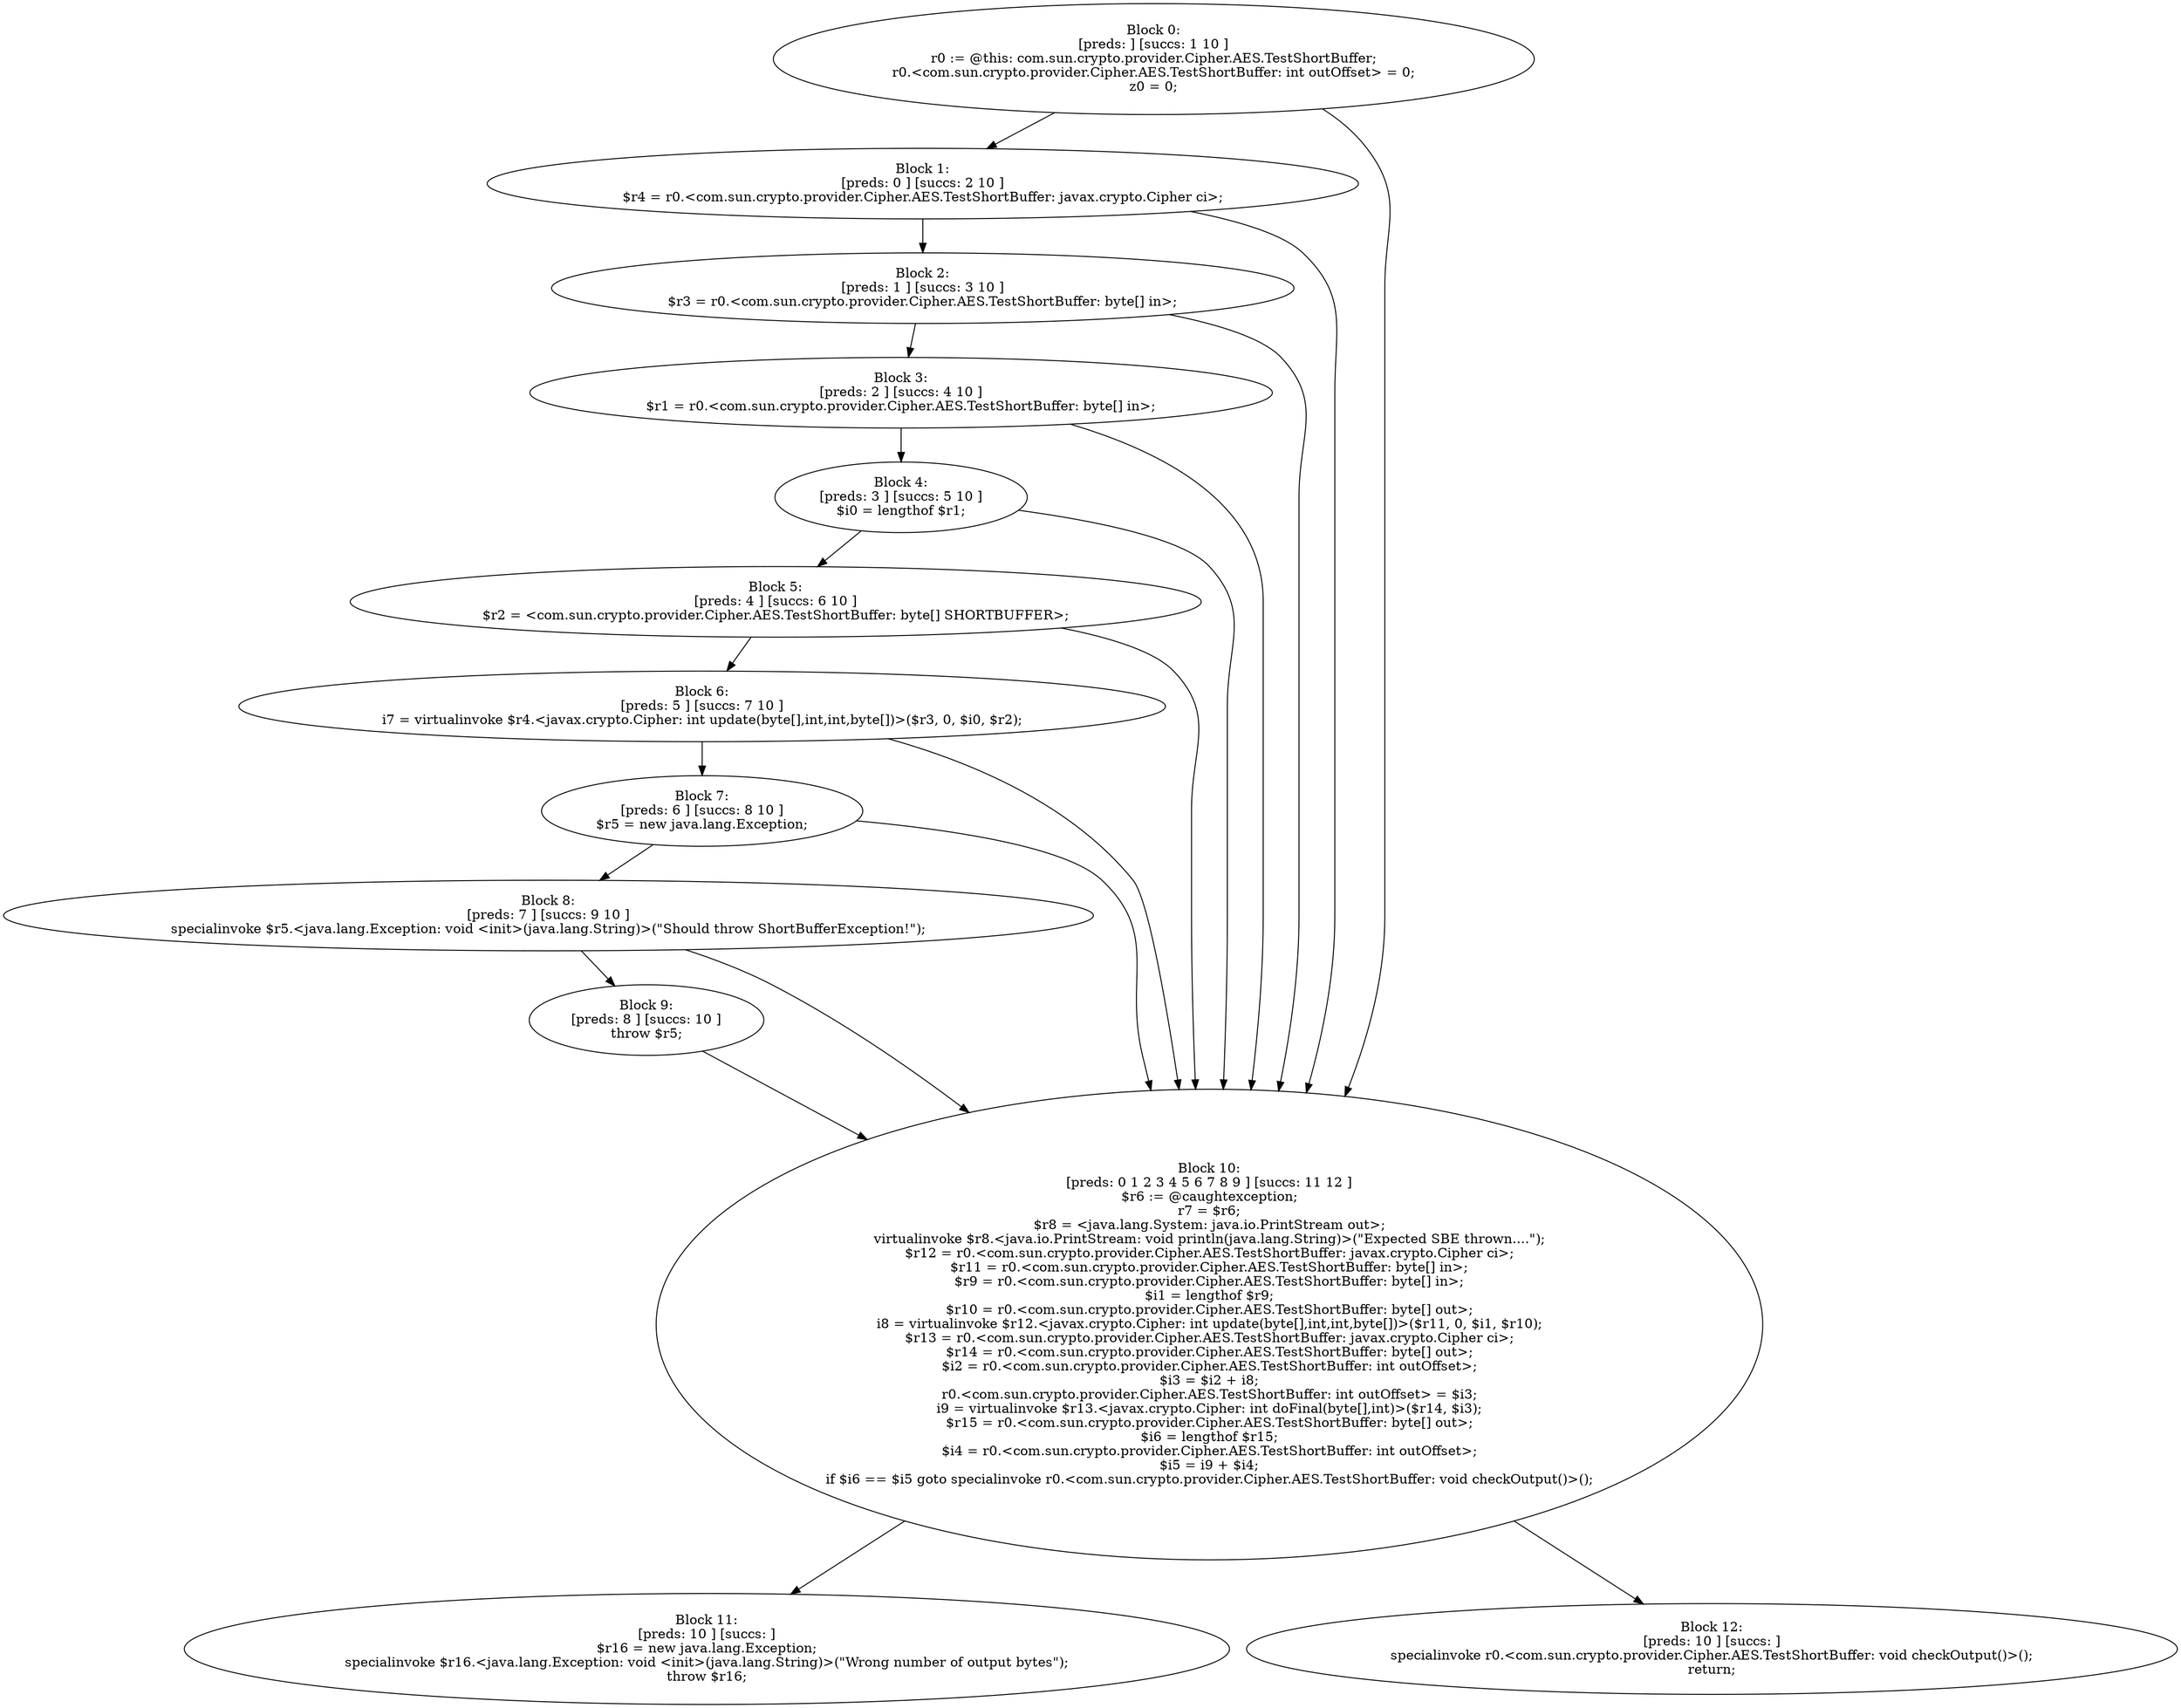 digraph "unitGraph" {
    "Block 0:
[preds: ] [succs: 1 10 ]
r0 := @this: com.sun.crypto.provider.Cipher.AES.TestShortBuffer;
r0.<com.sun.crypto.provider.Cipher.AES.TestShortBuffer: int outOffset> = 0;
z0 = 0;
"
    "Block 1:
[preds: 0 ] [succs: 2 10 ]
$r4 = r0.<com.sun.crypto.provider.Cipher.AES.TestShortBuffer: javax.crypto.Cipher ci>;
"
    "Block 2:
[preds: 1 ] [succs: 3 10 ]
$r3 = r0.<com.sun.crypto.provider.Cipher.AES.TestShortBuffer: byte[] in>;
"
    "Block 3:
[preds: 2 ] [succs: 4 10 ]
$r1 = r0.<com.sun.crypto.provider.Cipher.AES.TestShortBuffer: byte[] in>;
"
    "Block 4:
[preds: 3 ] [succs: 5 10 ]
$i0 = lengthof $r1;
"
    "Block 5:
[preds: 4 ] [succs: 6 10 ]
$r2 = <com.sun.crypto.provider.Cipher.AES.TestShortBuffer: byte[] SHORTBUFFER>;
"
    "Block 6:
[preds: 5 ] [succs: 7 10 ]
i7 = virtualinvoke $r4.<javax.crypto.Cipher: int update(byte[],int,int,byte[])>($r3, 0, $i0, $r2);
"
    "Block 7:
[preds: 6 ] [succs: 8 10 ]
$r5 = new java.lang.Exception;
"
    "Block 8:
[preds: 7 ] [succs: 9 10 ]
specialinvoke $r5.<java.lang.Exception: void <init>(java.lang.String)>(\"Should throw ShortBufferException!\");
"
    "Block 9:
[preds: 8 ] [succs: 10 ]
throw $r5;
"
    "Block 10:
[preds: 0 1 2 3 4 5 6 7 8 9 ] [succs: 11 12 ]
$r6 := @caughtexception;
r7 = $r6;
$r8 = <java.lang.System: java.io.PrintStream out>;
virtualinvoke $r8.<java.io.PrintStream: void println(java.lang.String)>(\"Expected SBE thrown....\");
$r12 = r0.<com.sun.crypto.provider.Cipher.AES.TestShortBuffer: javax.crypto.Cipher ci>;
$r11 = r0.<com.sun.crypto.provider.Cipher.AES.TestShortBuffer: byte[] in>;
$r9 = r0.<com.sun.crypto.provider.Cipher.AES.TestShortBuffer: byte[] in>;
$i1 = lengthof $r9;
$r10 = r0.<com.sun.crypto.provider.Cipher.AES.TestShortBuffer: byte[] out>;
i8 = virtualinvoke $r12.<javax.crypto.Cipher: int update(byte[],int,int,byte[])>($r11, 0, $i1, $r10);
$r13 = r0.<com.sun.crypto.provider.Cipher.AES.TestShortBuffer: javax.crypto.Cipher ci>;
$r14 = r0.<com.sun.crypto.provider.Cipher.AES.TestShortBuffer: byte[] out>;
$i2 = r0.<com.sun.crypto.provider.Cipher.AES.TestShortBuffer: int outOffset>;
$i3 = $i2 + i8;
r0.<com.sun.crypto.provider.Cipher.AES.TestShortBuffer: int outOffset> = $i3;
i9 = virtualinvoke $r13.<javax.crypto.Cipher: int doFinal(byte[],int)>($r14, $i3);
$r15 = r0.<com.sun.crypto.provider.Cipher.AES.TestShortBuffer: byte[] out>;
$i6 = lengthof $r15;
$i4 = r0.<com.sun.crypto.provider.Cipher.AES.TestShortBuffer: int outOffset>;
$i5 = i9 + $i4;
if $i6 == $i5 goto specialinvoke r0.<com.sun.crypto.provider.Cipher.AES.TestShortBuffer: void checkOutput()>();
"
    "Block 11:
[preds: 10 ] [succs: ]
$r16 = new java.lang.Exception;
specialinvoke $r16.<java.lang.Exception: void <init>(java.lang.String)>(\"Wrong number of output bytes\");
throw $r16;
"
    "Block 12:
[preds: 10 ] [succs: ]
specialinvoke r0.<com.sun.crypto.provider.Cipher.AES.TestShortBuffer: void checkOutput()>();
return;
"
    "Block 0:
[preds: ] [succs: 1 10 ]
r0 := @this: com.sun.crypto.provider.Cipher.AES.TestShortBuffer;
r0.<com.sun.crypto.provider.Cipher.AES.TestShortBuffer: int outOffset> = 0;
z0 = 0;
"->"Block 1:
[preds: 0 ] [succs: 2 10 ]
$r4 = r0.<com.sun.crypto.provider.Cipher.AES.TestShortBuffer: javax.crypto.Cipher ci>;
";
    "Block 0:
[preds: ] [succs: 1 10 ]
r0 := @this: com.sun.crypto.provider.Cipher.AES.TestShortBuffer;
r0.<com.sun.crypto.provider.Cipher.AES.TestShortBuffer: int outOffset> = 0;
z0 = 0;
"->"Block 10:
[preds: 0 1 2 3 4 5 6 7 8 9 ] [succs: 11 12 ]
$r6 := @caughtexception;
r7 = $r6;
$r8 = <java.lang.System: java.io.PrintStream out>;
virtualinvoke $r8.<java.io.PrintStream: void println(java.lang.String)>(\"Expected SBE thrown....\");
$r12 = r0.<com.sun.crypto.provider.Cipher.AES.TestShortBuffer: javax.crypto.Cipher ci>;
$r11 = r0.<com.sun.crypto.provider.Cipher.AES.TestShortBuffer: byte[] in>;
$r9 = r0.<com.sun.crypto.provider.Cipher.AES.TestShortBuffer: byte[] in>;
$i1 = lengthof $r9;
$r10 = r0.<com.sun.crypto.provider.Cipher.AES.TestShortBuffer: byte[] out>;
i8 = virtualinvoke $r12.<javax.crypto.Cipher: int update(byte[],int,int,byte[])>($r11, 0, $i1, $r10);
$r13 = r0.<com.sun.crypto.provider.Cipher.AES.TestShortBuffer: javax.crypto.Cipher ci>;
$r14 = r0.<com.sun.crypto.provider.Cipher.AES.TestShortBuffer: byte[] out>;
$i2 = r0.<com.sun.crypto.provider.Cipher.AES.TestShortBuffer: int outOffset>;
$i3 = $i2 + i8;
r0.<com.sun.crypto.provider.Cipher.AES.TestShortBuffer: int outOffset> = $i3;
i9 = virtualinvoke $r13.<javax.crypto.Cipher: int doFinal(byte[],int)>($r14, $i3);
$r15 = r0.<com.sun.crypto.provider.Cipher.AES.TestShortBuffer: byte[] out>;
$i6 = lengthof $r15;
$i4 = r0.<com.sun.crypto.provider.Cipher.AES.TestShortBuffer: int outOffset>;
$i5 = i9 + $i4;
if $i6 == $i5 goto specialinvoke r0.<com.sun.crypto.provider.Cipher.AES.TestShortBuffer: void checkOutput()>();
";
    "Block 1:
[preds: 0 ] [succs: 2 10 ]
$r4 = r0.<com.sun.crypto.provider.Cipher.AES.TestShortBuffer: javax.crypto.Cipher ci>;
"->"Block 2:
[preds: 1 ] [succs: 3 10 ]
$r3 = r0.<com.sun.crypto.provider.Cipher.AES.TestShortBuffer: byte[] in>;
";
    "Block 1:
[preds: 0 ] [succs: 2 10 ]
$r4 = r0.<com.sun.crypto.provider.Cipher.AES.TestShortBuffer: javax.crypto.Cipher ci>;
"->"Block 10:
[preds: 0 1 2 3 4 5 6 7 8 9 ] [succs: 11 12 ]
$r6 := @caughtexception;
r7 = $r6;
$r8 = <java.lang.System: java.io.PrintStream out>;
virtualinvoke $r8.<java.io.PrintStream: void println(java.lang.String)>(\"Expected SBE thrown....\");
$r12 = r0.<com.sun.crypto.provider.Cipher.AES.TestShortBuffer: javax.crypto.Cipher ci>;
$r11 = r0.<com.sun.crypto.provider.Cipher.AES.TestShortBuffer: byte[] in>;
$r9 = r0.<com.sun.crypto.provider.Cipher.AES.TestShortBuffer: byte[] in>;
$i1 = lengthof $r9;
$r10 = r0.<com.sun.crypto.provider.Cipher.AES.TestShortBuffer: byte[] out>;
i8 = virtualinvoke $r12.<javax.crypto.Cipher: int update(byte[],int,int,byte[])>($r11, 0, $i1, $r10);
$r13 = r0.<com.sun.crypto.provider.Cipher.AES.TestShortBuffer: javax.crypto.Cipher ci>;
$r14 = r0.<com.sun.crypto.provider.Cipher.AES.TestShortBuffer: byte[] out>;
$i2 = r0.<com.sun.crypto.provider.Cipher.AES.TestShortBuffer: int outOffset>;
$i3 = $i2 + i8;
r0.<com.sun.crypto.provider.Cipher.AES.TestShortBuffer: int outOffset> = $i3;
i9 = virtualinvoke $r13.<javax.crypto.Cipher: int doFinal(byte[],int)>($r14, $i3);
$r15 = r0.<com.sun.crypto.provider.Cipher.AES.TestShortBuffer: byte[] out>;
$i6 = lengthof $r15;
$i4 = r0.<com.sun.crypto.provider.Cipher.AES.TestShortBuffer: int outOffset>;
$i5 = i9 + $i4;
if $i6 == $i5 goto specialinvoke r0.<com.sun.crypto.provider.Cipher.AES.TestShortBuffer: void checkOutput()>();
";
    "Block 2:
[preds: 1 ] [succs: 3 10 ]
$r3 = r0.<com.sun.crypto.provider.Cipher.AES.TestShortBuffer: byte[] in>;
"->"Block 3:
[preds: 2 ] [succs: 4 10 ]
$r1 = r0.<com.sun.crypto.provider.Cipher.AES.TestShortBuffer: byte[] in>;
";
    "Block 2:
[preds: 1 ] [succs: 3 10 ]
$r3 = r0.<com.sun.crypto.provider.Cipher.AES.TestShortBuffer: byte[] in>;
"->"Block 10:
[preds: 0 1 2 3 4 5 6 7 8 9 ] [succs: 11 12 ]
$r6 := @caughtexception;
r7 = $r6;
$r8 = <java.lang.System: java.io.PrintStream out>;
virtualinvoke $r8.<java.io.PrintStream: void println(java.lang.String)>(\"Expected SBE thrown....\");
$r12 = r0.<com.sun.crypto.provider.Cipher.AES.TestShortBuffer: javax.crypto.Cipher ci>;
$r11 = r0.<com.sun.crypto.provider.Cipher.AES.TestShortBuffer: byte[] in>;
$r9 = r0.<com.sun.crypto.provider.Cipher.AES.TestShortBuffer: byte[] in>;
$i1 = lengthof $r9;
$r10 = r0.<com.sun.crypto.provider.Cipher.AES.TestShortBuffer: byte[] out>;
i8 = virtualinvoke $r12.<javax.crypto.Cipher: int update(byte[],int,int,byte[])>($r11, 0, $i1, $r10);
$r13 = r0.<com.sun.crypto.provider.Cipher.AES.TestShortBuffer: javax.crypto.Cipher ci>;
$r14 = r0.<com.sun.crypto.provider.Cipher.AES.TestShortBuffer: byte[] out>;
$i2 = r0.<com.sun.crypto.provider.Cipher.AES.TestShortBuffer: int outOffset>;
$i3 = $i2 + i8;
r0.<com.sun.crypto.provider.Cipher.AES.TestShortBuffer: int outOffset> = $i3;
i9 = virtualinvoke $r13.<javax.crypto.Cipher: int doFinal(byte[],int)>($r14, $i3);
$r15 = r0.<com.sun.crypto.provider.Cipher.AES.TestShortBuffer: byte[] out>;
$i6 = lengthof $r15;
$i4 = r0.<com.sun.crypto.provider.Cipher.AES.TestShortBuffer: int outOffset>;
$i5 = i9 + $i4;
if $i6 == $i5 goto specialinvoke r0.<com.sun.crypto.provider.Cipher.AES.TestShortBuffer: void checkOutput()>();
";
    "Block 3:
[preds: 2 ] [succs: 4 10 ]
$r1 = r0.<com.sun.crypto.provider.Cipher.AES.TestShortBuffer: byte[] in>;
"->"Block 4:
[preds: 3 ] [succs: 5 10 ]
$i0 = lengthof $r1;
";
    "Block 3:
[preds: 2 ] [succs: 4 10 ]
$r1 = r0.<com.sun.crypto.provider.Cipher.AES.TestShortBuffer: byte[] in>;
"->"Block 10:
[preds: 0 1 2 3 4 5 6 7 8 9 ] [succs: 11 12 ]
$r6 := @caughtexception;
r7 = $r6;
$r8 = <java.lang.System: java.io.PrintStream out>;
virtualinvoke $r8.<java.io.PrintStream: void println(java.lang.String)>(\"Expected SBE thrown....\");
$r12 = r0.<com.sun.crypto.provider.Cipher.AES.TestShortBuffer: javax.crypto.Cipher ci>;
$r11 = r0.<com.sun.crypto.provider.Cipher.AES.TestShortBuffer: byte[] in>;
$r9 = r0.<com.sun.crypto.provider.Cipher.AES.TestShortBuffer: byte[] in>;
$i1 = lengthof $r9;
$r10 = r0.<com.sun.crypto.provider.Cipher.AES.TestShortBuffer: byte[] out>;
i8 = virtualinvoke $r12.<javax.crypto.Cipher: int update(byte[],int,int,byte[])>($r11, 0, $i1, $r10);
$r13 = r0.<com.sun.crypto.provider.Cipher.AES.TestShortBuffer: javax.crypto.Cipher ci>;
$r14 = r0.<com.sun.crypto.provider.Cipher.AES.TestShortBuffer: byte[] out>;
$i2 = r0.<com.sun.crypto.provider.Cipher.AES.TestShortBuffer: int outOffset>;
$i3 = $i2 + i8;
r0.<com.sun.crypto.provider.Cipher.AES.TestShortBuffer: int outOffset> = $i3;
i9 = virtualinvoke $r13.<javax.crypto.Cipher: int doFinal(byte[],int)>($r14, $i3);
$r15 = r0.<com.sun.crypto.provider.Cipher.AES.TestShortBuffer: byte[] out>;
$i6 = lengthof $r15;
$i4 = r0.<com.sun.crypto.provider.Cipher.AES.TestShortBuffer: int outOffset>;
$i5 = i9 + $i4;
if $i6 == $i5 goto specialinvoke r0.<com.sun.crypto.provider.Cipher.AES.TestShortBuffer: void checkOutput()>();
";
    "Block 4:
[preds: 3 ] [succs: 5 10 ]
$i0 = lengthof $r1;
"->"Block 5:
[preds: 4 ] [succs: 6 10 ]
$r2 = <com.sun.crypto.provider.Cipher.AES.TestShortBuffer: byte[] SHORTBUFFER>;
";
    "Block 4:
[preds: 3 ] [succs: 5 10 ]
$i0 = lengthof $r1;
"->"Block 10:
[preds: 0 1 2 3 4 5 6 7 8 9 ] [succs: 11 12 ]
$r6 := @caughtexception;
r7 = $r6;
$r8 = <java.lang.System: java.io.PrintStream out>;
virtualinvoke $r8.<java.io.PrintStream: void println(java.lang.String)>(\"Expected SBE thrown....\");
$r12 = r0.<com.sun.crypto.provider.Cipher.AES.TestShortBuffer: javax.crypto.Cipher ci>;
$r11 = r0.<com.sun.crypto.provider.Cipher.AES.TestShortBuffer: byte[] in>;
$r9 = r0.<com.sun.crypto.provider.Cipher.AES.TestShortBuffer: byte[] in>;
$i1 = lengthof $r9;
$r10 = r0.<com.sun.crypto.provider.Cipher.AES.TestShortBuffer: byte[] out>;
i8 = virtualinvoke $r12.<javax.crypto.Cipher: int update(byte[],int,int,byte[])>($r11, 0, $i1, $r10);
$r13 = r0.<com.sun.crypto.provider.Cipher.AES.TestShortBuffer: javax.crypto.Cipher ci>;
$r14 = r0.<com.sun.crypto.provider.Cipher.AES.TestShortBuffer: byte[] out>;
$i2 = r0.<com.sun.crypto.provider.Cipher.AES.TestShortBuffer: int outOffset>;
$i3 = $i2 + i8;
r0.<com.sun.crypto.provider.Cipher.AES.TestShortBuffer: int outOffset> = $i3;
i9 = virtualinvoke $r13.<javax.crypto.Cipher: int doFinal(byte[],int)>($r14, $i3);
$r15 = r0.<com.sun.crypto.provider.Cipher.AES.TestShortBuffer: byte[] out>;
$i6 = lengthof $r15;
$i4 = r0.<com.sun.crypto.provider.Cipher.AES.TestShortBuffer: int outOffset>;
$i5 = i9 + $i4;
if $i6 == $i5 goto specialinvoke r0.<com.sun.crypto.provider.Cipher.AES.TestShortBuffer: void checkOutput()>();
";
    "Block 5:
[preds: 4 ] [succs: 6 10 ]
$r2 = <com.sun.crypto.provider.Cipher.AES.TestShortBuffer: byte[] SHORTBUFFER>;
"->"Block 6:
[preds: 5 ] [succs: 7 10 ]
i7 = virtualinvoke $r4.<javax.crypto.Cipher: int update(byte[],int,int,byte[])>($r3, 0, $i0, $r2);
";
    "Block 5:
[preds: 4 ] [succs: 6 10 ]
$r2 = <com.sun.crypto.provider.Cipher.AES.TestShortBuffer: byte[] SHORTBUFFER>;
"->"Block 10:
[preds: 0 1 2 3 4 5 6 7 8 9 ] [succs: 11 12 ]
$r6 := @caughtexception;
r7 = $r6;
$r8 = <java.lang.System: java.io.PrintStream out>;
virtualinvoke $r8.<java.io.PrintStream: void println(java.lang.String)>(\"Expected SBE thrown....\");
$r12 = r0.<com.sun.crypto.provider.Cipher.AES.TestShortBuffer: javax.crypto.Cipher ci>;
$r11 = r0.<com.sun.crypto.provider.Cipher.AES.TestShortBuffer: byte[] in>;
$r9 = r0.<com.sun.crypto.provider.Cipher.AES.TestShortBuffer: byte[] in>;
$i1 = lengthof $r9;
$r10 = r0.<com.sun.crypto.provider.Cipher.AES.TestShortBuffer: byte[] out>;
i8 = virtualinvoke $r12.<javax.crypto.Cipher: int update(byte[],int,int,byte[])>($r11, 0, $i1, $r10);
$r13 = r0.<com.sun.crypto.provider.Cipher.AES.TestShortBuffer: javax.crypto.Cipher ci>;
$r14 = r0.<com.sun.crypto.provider.Cipher.AES.TestShortBuffer: byte[] out>;
$i2 = r0.<com.sun.crypto.provider.Cipher.AES.TestShortBuffer: int outOffset>;
$i3 = $i2 + i8;
r0.<com.sun.crypto.provider.Cipher.AES.TestShortBuffer: int outOffset> = $i3;
i9 = virtualinvoke $r13.<javax.crypto.Cipher: int doFinal(byte[],int)>($r14, $i3);
$r15 = r0.<com.sun.crypto.provider.Cipher.AES.TestShortBuffer: byte[] out>;
$i6 = lengthof $r15;
$i4 = r0.<com.sun.crypto.provider.Cipher.AES.TestShortBuffer: int outOffset>;
$i5 = i9 + $i4;
if $i6 == $i5 goto specialinvoke r0.<com.sun.crypto.provider.Cipher.AES.TestShortBuffer: void checkOutput()>();
";
    "Block 6:
[preds: 5 ] [succs: 7 10 ]
i7 = virtualinvoke $r4.<javax.crypto.Cipher: int update(byte[],int,int,byte[])>($r3, 0, $i0, $r2);
"->"Block 7:
[preds: 6 ] [succs: 8 10 ]
$r5 = new java.lang.Exception;
";
    "Block 6:
[preds: 5 ] [succs: 7 10 ]
i7 = virtualinvoke $r4.<javax.crypto.Cipher: int update(byte[],int,int,byte[])>($r3, 0, $i0, $r2);
"->"Block 10:
[preds: 0 1 2 3 4 5 6 7 8 9 ] [succs: 11 12 ]
$r6 := @caughtexception;
r7 = $r6;
$r8 = <java.lang.System: java.io.PrintStream out>;
virtualinvoke $r8.<java.io.PrintStream: void println(java.lang.String)>(\"Expected SBE thrown....\");
$r12 = r0.<com.sun.crypto.provider.Cipher.AES.TestShortBuffer: javax.crypto.Cipher ci>;
$r11 = r0.<com.sun.crypto.provider.Cipher.AES.TestShortBuffer: byte[] in>;
$r9 = r0.<com.sun.crypto.provider.Cipher.AES.TestShortBuffer: byte[] in>;
$i1 = lengthof $r9;
$r10 = r0.<com.sun.crypto.provider.Cipher.AES.TestShortBuffer: byte[] out>;
i8 = virtualinvoke $r12.<javax.crypto.Cipher: int update(byte[],int,int,byte[])>($r11, 0, $i1, $r10);
$r13 = r0.<com.sun.crypto.provider.Cipher.AES.TestShortBuffer: javax.crypto.Cipher ci>;
$r14 = r0.<com.sun.crypto.provider.Cipher.AES.TestShortBuffer: byte[] out>;
$i2 = r0.<com.sun.crypto.provider.Cipher.AES.TestShortBuffer: int outOffset>;
$i3 = $i2 + i8;
r0.<com.sun.crypto.provider.Cipher.AES.TestShortBuffer: int outOffset> = $i3;
i9 = virtualinvoke $r13.<javax.crypto.Cipher: int doFinal(byte[],int)>($r14, $i3);
$r15 = r0.<com.sun.crypto.provider.Cipher.AES.TestShortBuffer: byte[] out>;
$i6 = lengthof $r15;
$i4 = r0.<com.sun.crypto.provider.Cipher.AES.TestShortBuffer: int outOffset>;
$i5 = i9 + $i4;
if $i6 == $i5 goto specialinvoke r0.<com.sun.crypto.provider.Cipher.AES.TestShortBuffer: void checkOutput()>();
";
    "Block 7:
[preds: 6 ] [succs: 8 10 ]
$r5 = new java.lang.Exception;
"->"Block 8:
[preds: 7 ] [succs: 9 10 ]
specialinvoke $r5.<java.lang.Exception: void <init>(java.lang.String)>(\"Should throw ShortBufferException!\");
";
    "Block 7:
[preds: 6 ] [succs: 8 10 ]
$r5 = new java.lang.Exception;
"->"Block 10:
[preds: 0 1 2 3 4 5 6 7 8 9 ] [succs: 11 12 ]
$r6 := @caughtexception;
r7 = $r6;
$r8 = <java.lang.System: java.io.PrintStream out>;
virtualinvoke $r8.<java.io.PrintStream: void println(java.lang.String)>(\"Expected SBE thrown....\");
$r12 = r0.<com.sun.crypto.provider.Cipher.AES.TestShortBuffer: javax.crypto.Cipher ci>;
$r11 = r0.<com.sun.crypto.provider.Cipher.AES.TestShortBuffer: byte[] in>;
$r9 = r0.<com.sun.crypto.provider.Cipher.AES.TestShortBuffer: byte[] in>;
$i1 = lengthof $r9;
$r10 = r0.<com.sun.crypto.provider.Cipher.AES.TestShortBuffer: byte[] out>;
i8 = virtualinvoke $r12.<javax.crypto.Cipher: int update(byte[],int,int,byte[])>($r11, 0, $i1, $r10);
$r13 = r0.<com.sun.crypto.provider.Cipher.AES.TestShortBuffer: javax.crypto.Cipher ci>;
$r14 = r0.<com.sun.crypto.provider.Cipher.AES.TestShortBuffer: byte[] out>;
$i2 = r0.<com.sun.crypto.provider.Cipher.AES.TestShortBuffer: int outOffset>;
$i3 = $i2 + i8;
r0.<com.sun.crypto.provider.Cipher.AES.TestShortBuffer: int outOffset> = $i3;
i9 = virtualinvoke $r13.<javax.crypto.Cipher: int doFinal(byte[],int)>($r14, $i3);
$r15 = r0.<com.sun.crypto.provider.Cipher.AES.TestShortBuffer: byte[] out>;
$i6 = lengthof $r15;
$i4 = r0.<com.sun.crypto.provider.Cipher.AES.TestShortBuffer: int outOffset>;
$i5 = i9 + $i4;
if $i6 == $i5 goto specialinvoke r0.<com.sun.crypto.provider.Cipher.AES.TestShortBuffer: void checkOutput()>();
";
    "Block 8:
[preds: 7 ] [succs: 9 10 ]
specialinvoke $r5.<java.lang.Exception: void <init>(java.lang.String)>(\"Should throw ShortBufferException!\");
"->"Block 9:
[preds: 8 ] [succs: 10 ]
throw $r5;
";
    "Block 8:
[preds: 7 ] [succs: 9 10 ]
specialinvoke $r5.<java.lang.Exception: void <init>(java.lang.String)>(\"Should throw ShortBufferException!\");
"->"Block 10:
[preds: 0 1 2 3 4 5 6 7 8 9 ] [succs: 11 12 ]
$r6 := @caughtexception;
r7 = $r6;
$r8 = <java.lang.System: java.io.PrintStream out>;
virtualinvoke $r8.<java.io.PrintStream: void println(java.lang.String)>(\"Expected SBE thrown....\");
$r12 = r0.<com.sun.crypto.provider.Cipher.AES.TestShortBuffer: javax.crypto.Cipher ci>;
$r11 = r0.<com.sun.crypto.provider.Cipher.AES.TestShortBuffer: byte[] in>;
$r9 = r0.<com.sun.crypto.provider.Cipher.AES.TestShortBuffer: byte[] in>;
$i1 = lengthof $r9;
$r10 = r0.<com.sun.crypto.provider.Cipher.AES.TestShortBuffer: byte[] out>;
i8 = virtualinvoke $r12.<javax.crypto.Cipher: int update(byte[],int,int,byte[])>($r11, 0, $i1, $r10);
$r13 = r0.<com.sun.crypto.provider.Cipher.AES.TestShortBuffer: javax.crypto.Cipher ci>;
$r14 = r0.<com.sun.crypto.provider.Cipher.AES.TestShortBuffer: byte[] out>;
$i2 = r0.<com.sun.crypto.provider.Cipher.AES.TestShortBuffer: int outOffset>;
$i3 = $i2 + i8;
r0.<com.sun.crypto.provider.Cipher.AES.TestShortBuffer: int outOffset> = $i3;
i9 = virtualinvoke $r13.<javax.crypto.Cipher: int doFinal(byte[],int)>($r14, $i3);
$r15 = r0.<com.sun.crypto.provider.Cipher.AES.TestShortBuffer: byte[] out>;
$i6 = lengthof $r15;
$i4 = r0.<com.sun.crypto.provider.Cipher.AES.TestShortBuffer: int outOffset>;
$i5 = i9 + $i4;
if $i6 == $i5 goto specialinvoke r0.<com.sun.crypto.provider.Cipher.AES.TestShortBuffer: void checkOutput()>();
";
    "Block 9:
[preds: 8 ] [succs: 10 ]
throw $r5;
"->"Block 10:
[preds: 0 1 2 3 4 5 6 7 8 9 ] [succs: 11 12 ]
$r6 := @caughtexception;
r7 = $r6;
$r8 = <java.lang.System: java.io.PrintStream out>;
virtualinvoke $r8.<java.io.PrintStream: void println(java.lang.String)>(\"Expected SBE thrown....\");
$r12 = r0.<com.sun.crypto.provider.Cipher.AES.TestShortBuffer: javax.crypto.Cipher ci>;
$r11 = r0.<com.sun.crypto.provider.Cipher.AES.TestShortBuffer: byte[] in>;
$r9 = r0.<com.sun.crypto.provider.Cipher.AES.TestShortBuffer: byte[] in>;
$i1 = lengthof $r9;
$r10 = r0.<com.sun.crypto.provider.Cipher.AES.TestShortBuffer: byte[] out>;
i8 = virtualinvoke $r12.<javax.crypto.Cipher: int update(byte[],int,int,byte[])>($r11, 0, $i1, $r10);
$r13 = r0.<com.sun.crypto.provider.Cipher.AES.TestShortBuffer: javax.crypto.Cipher ci>;
$r14 = r0.<com.sun.crypto.provider.Cipher.AES.TestShortBuffer: byte[] out>;
$i2 = r0.<com.sun.crypto.provider.Cipher.AES.TestShortBuffer: int outOffset>;
$i3 = $i2 + i8;
r0.<com.sun.crypto.provider.Cipher.AES.TestShortBuffer: int outOffset> = $i3;
i9 = virtualinvoke $r13.<javax.crypto.Cipher: int doFinal(byte[],int)>($r14, $i3);
$r15 = r0.<com.sun.crypto.provider.Cipher.AES.TestShortBuffer: byte[] out>;
$i6 = lengthof $r15;
$i4 = r0.<com.sun.crypto.provider.Cipher.AES.TestShortBuffer: int outOffset>;
$i5 = i9 + $i4;
if $i6 == $i5 goto specialinvoke r0.<com.sun.crypto.provider.Cipher.AES.TestShortBuffer: void checkOutput()>();
";
    "Block 10:
[preds: 0 1 2 3 4 5 6 7 8 9 ] [succs: 11 12 ]
$r6 := @caughtexception;
r7 = $r6;
$r8 = <java.lang.System: java.io.PrintStream out>;
virtualinvoke $r8.<java.io.PrintStream: void println(java.lang.String)>(\"Expected SBE thrown....\");
$r12 = r0.<com.sun.crypto.provider.Cipher.AES.TestShortBuffer: javax.crypto.Cipher ci>;
$r11 = r0.<com.sun.crypto.provider.Cipher.AES.TestShortBuffer: byte[] in>;
$r9 = r0.<com.sun.crypto.provider.Cipher.AES.TestShortBuffer: byte[] in>;
$i1 = lengthof $r9;
$r10 = r0.<com.sun.crypto.provider.Cipher.AES.TestShortBuffer: byte[] out>;
i8 = virtualinvoke $r12.<javax.crypto.Cipher: int update(byte[],int,int,byte[])>($r11, 0, $i1, $r10);
$r13 = r0.<com.sun.crypto.provider.Cipher.AES.TestShortBuffer: javax.crypto.Cipher ci>;
$r14 = r0.<com.sun.crypto.provider.Cipher.AES.TestShortBuffer: byte[] out>;
$i2 = r0.<com.sun.crypto.provider.Cipher.AES.TestShortBuffer: int outOffset>;
$i3 = $i2 + i8;
r0.<com.sun.crypto.provider.Cipher.AES.TestShortBuffer: int outOffset> = $i3;
i9 = virtualinvoke $r13.<javax.crypto.Cipher: int doFinal(byte[],int)>($r14, $i3);
$r15 = r0.<com.sun.crypto.provider.Cipher.AES.TestShortBuffer: byte[] out>;
$i6 = lengthof $r15;
$i4 = r0.<com.sun.crypto.provider.Cipher.AES.TestShortBuffer: int outOffset>;
$i5 = i9 + $i4;
if $i6 == $i5 goto specialinvoke r0.<com.sun.crypto.provider.Cipher.AES.TestShortBuffer: void checkOutput()>();
"->"Block 11:
[preds: 10 ] [succs: ]
$r16 = new java.lang.Exception;
specialinvoke $r16.<java.lang.Exception: void <init>(java.lang.String)>(\"Wrong number of output bytes\");
throw $r16;
";
    "Block 10:
[preds: 0 1 2 3 4 5 6 7 8 9 ] [succs: 11 12 ]
$r6 := @caughtexception;
r7 = $r6;
$r8 = <java.lang.System: java.io.PrintStream out>;
virtualinvoke $r8.<java.io.PrintStream: void println(java.lang.String)>(\"Expected SBE thrown....\");
$r12 = r0.<com.sun.crypto.provider.Cipher.AES.TestShortBuffer: javax.crypto.Cipher ci>;
$r11 = r0.<com.sun.crypto.provider.Cipher.AES.TestShortBuffer: byte[] in>;
$r9 = r0.<com.sun.crypto.provider.Cipher.AES.TestShortBuffer: byte[] in>;
$i1 = lengthof $r9;
$r10 = r0.<com.sun.crypto.provider.Cipher.AES.TestShortBuffer: byte[] out>;
i8 = virtualinvoke $r12.<javax.crypto.Cipher: int update(byte[],int,int,byte[])>($r11, 0, $i1, $r10);
$r13 = r0.<com.sun.crypto.provider.Cipher.AES.TestShortBuffer: javax.crypto.Cipher ci>;
$r14 = r0.<com.sun.crypto.provider.Cipher.AES.TestShortBuffer: byte[] out>;
$i2 = r0.<com.sun.crypto.provider.Cipher.AES.TestShortBuffer: int outOffset>;
$i3 = $i2 + i8;
r0.<com.sun.crypto.provider.Cipher.AES.TestShortBuffer: int outOffset> = $i3;
i9 = virtualinvoke $r13.<javax.crypto.Cipher: int doFinal(byte[],int)>($r14, $i3);
$r15 = r0.<com.sun.crypto.provider.Cipher.AES.TestShortBuffer: byte[] out>;
$i6 = lengthof $r15;
$i4 = r0.<com.sun.crypto.provider.Cipher.AES.TestShortBuffer: int outOffset>;
$i5 = i9 + $i4;
if $i6 == $i5 goto specialinvoke r0.<com.sun.crypto.provider.Cipher.AES.TestShortBuffer: void checkOutput()>();
"->"Block 12:
[preds: 10 ] [succs: ]
specialinvoke r0.<com.sun.crypto.provider.Cipher.AES.TestShortBuffer: void checkOutput()>();
return;
";
}
